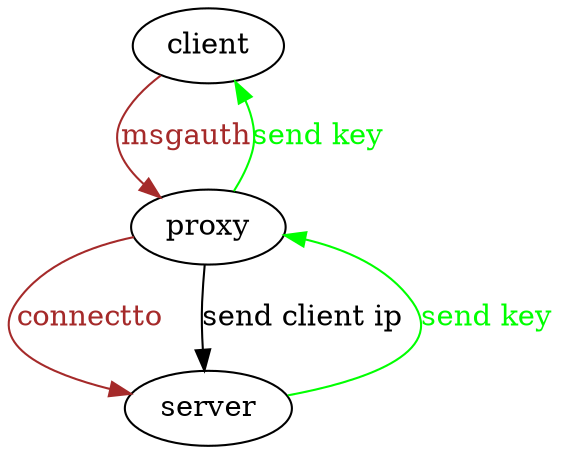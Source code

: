 digraph G {  
client
proxy
server
client -> proxy [label="msgauth",color=brown,fontcolor=brown]
proxy -> server [label="connectto",color=brown,fontcolor=brown]
server -> proxy [label="send key",color=green,fontcolor=green]
proxy -> server [label="send client ip"]
proxy -> client [label="send key",color=green,fontcolor=green]
}  